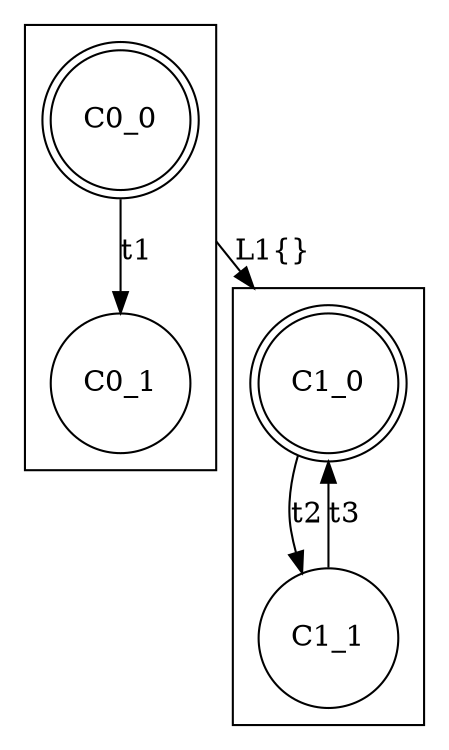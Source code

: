 digraph a {
size="8,5"
compound=true
subgraph cluster0 {node [shape=doublecircle]; C0_0;
node [shape=circle];
C0_0 -> C0_1 [label="t1"];
}
subgraph cluster1 {node [shape=doublecircle]; C1_0;
node [shape=circle];
C1_0 -> C1_1 [label="t2"];
C1_1 -> C1_0 [label="t3"];
}
C0_0 -> C1_0 [ltail=cluster0 lhead=cluster1 label="L1{}"];
}
